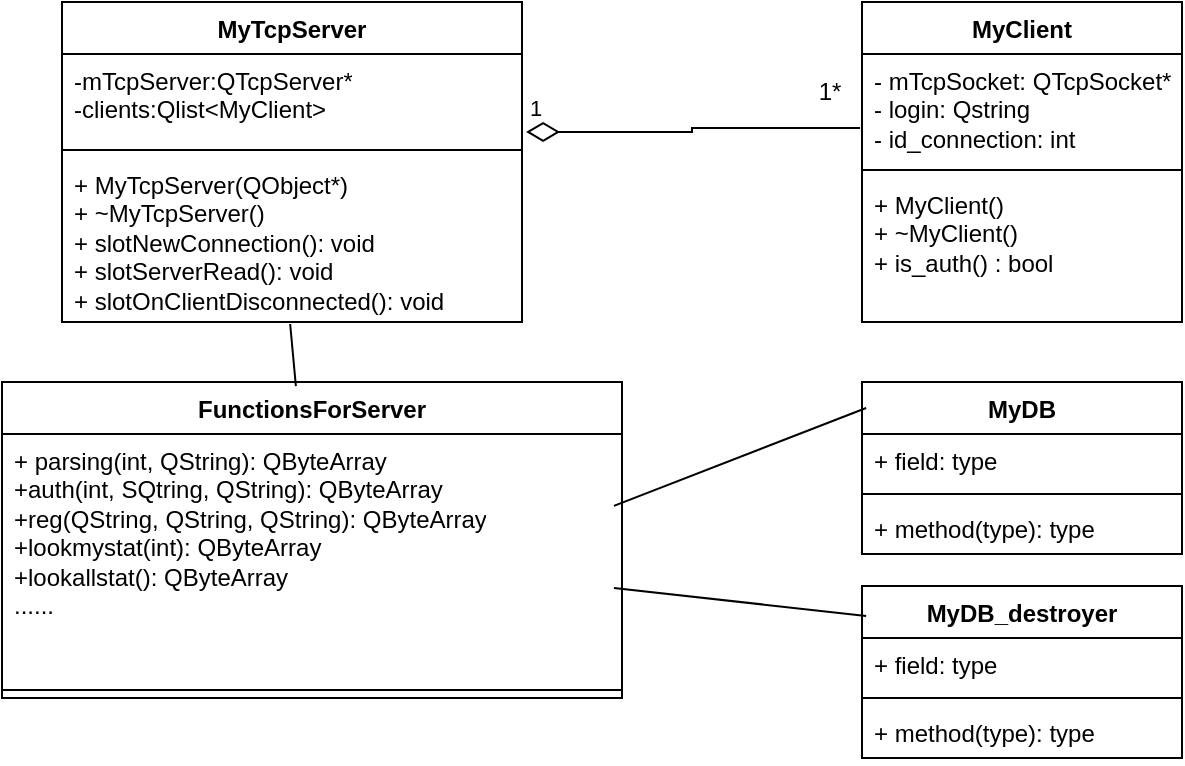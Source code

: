 <mxfile version="24.7.17">
  <diagram name="Страница — 1" id="Up9gNLLzAjlePCXjoPif">
    <mxGraphModel dx="794" dy="422" grid="1" gridSize="10" guides="1" tooltips="1" connect="1" arrows="1" fold="1" page="1" pageScale="1" pageWidth="827" pageHeight="1169" math="0" shadow="0">
      <root>
        <mxCell id="0" />
        <mxCell id="1" parent="0" />
        <mxCell id="IBt4gBRFO_1Cb4TIAhhS-2" value="MyTcpServer" style="swimlane;fontStyle=1;align=center;verticalAlign=top;childLayout=stackLayout;horizontal=1;startSize=26;horizontalStack=0;resizeParent=1;resizeParentMax=0;resizeLast=0;collapsible=1;marginBottom=0;whiteSpace=wrap;html=1;" vertex="1" parent="1">
          <mxGeometry x="60" y="10" width="230" height="160" as="geometry" />
        </mxCell>
        <mxCell id="IBt4gBRFO_1Cb4TIAhhS-3" value="&lt;div&gt;-mTcpServer:QTcpServer*&lt;/div&gt;&lt;div&gt;-clients:Qlist&amp;lt;MyClient&amp;gt;&lt;br&gt;&lt;/div&gt;" style="text;strokeColor=none;fillColor=none;align=left;verticalAlign=top;spacingLeft=4;spacingRight=4;overflow=hidden;rotatable=0;points=[[0,0.5],[1,0.5]];portConstraint=eastwest;whiteSpace=wrap;html=1;" vertex="1" parent="IBt4gBRFO_1Cb4TIAhhS-2">
          <mxGeometry y="26" width="230" height="44" as="geometry" />
        </mxCell>
        <mxCell id="IBt4gBRFO_1Cb4TIAhhS-4" value="" style="line;strokeWidth=1;fillColor=none;align=left;verticalAlign=middle;spacingTop=-1;spacingLeft=3;spacingRight=3;rotatable=0;labelPosition=right;points=[];portConstraint=eastwest;strokeColor=inherit;" vertex="1" parent="IBt4gBRFO_1Cb4TIAhhS-2">
          <mxGeometry y="70" width="230" height="8" as="geometry" />
        </mxCell>
        <mxCell id="IBt4gBRFO_1Cb4TIAhhS-5" value="&lt;div&gt;+ MyTcpServer(QObject*)&lt;/div&gt;&lt;div&gt;+ ~MyTcpServer()&lt;/div&gt;&lt;div&gt;+ slotNewConnection(): void&lt;/div&gt;&lt;div&gt;+ slotServerRead(): void&lt;/div&gt;&lt;div&gt;+ slotOnClientDisconnected(): void&lt;br&gt;&lt;/div&gt;" style="text;strokeColor=none;fillColor=none;align=left;verticalAlign=top;spacingLeft=4;spacingRight=4;overflow=hidden;rotatable=0;points=[[0,0.5],[1,0.5]];portConstraint=eastwest;whiteSpace=wrap;html=1;" vertex="1" parent="IBt4gBRFO_1Cb4TIAhhS-2">
          <mxGeometry y="78" width="230" height="82" as="geometry" />
        </mxCell>
        <mxCell id="IBt4gBRFO_1Cb4TIAhhS-6" value="MyClient" style="swimlane;fontStyle=1;align=center;verticalAlign=top;childLayout=stackLayout;horizontal=1;startSize=26;horizontalStack=0;resizeParent=1;resizeParentMax=0;resizeLast=0;collapsible=1;marginBottom=0;whiteSpace=wrap;html=1;" vertex="1" parent="1">
          <mxGeometry x="460" y="10" width="160" height="160" as="geometry" />
        </mxCell>
        <mxCell id="IBt4gBRFO_1Cb4TIAhhS-7" value="&lt;div&gt;- mTcpSocket: QTcpSocket*&lt;/div&gt;&lt;div&gt;- login: Qstring&lt;/div&gt;&lt;div&gt;- id_connection: int&lt;br&gt;&lt;/div&gt;" style="text;strokeColor=none;fillColor=none;align=left;verticalAlign=top;spacingLeft=4;spacingRight=4;overflow=hidden;rotatable=0;points=[[0,0.5],[1,0.5]];portConstraint=eastwest;whiteSpace=wrap;html=1;" vertex="1" parent="IBt4gBRFO_1Cb4TIAhhS-6">
          <mxGeometry y="26" width="160" height="54" as="geometry" />
        </mxCell>
        <mxCell id="IBt4gBRFO_1Cb4TIAhhS-8" value="" style="line;strokeWidth=1;fillColor=none;align=left;verticalAlign=middle;spacingTop=-1;spacingLeft=3;spacingRight=3;rotatable=0;labelPosition=right;points=[];portConstraint=eastwest;strokeColor=inherit;" vertex="1" parent="IBt4gBRFO_1Cb4TIAhhS-6">
          <mxGeometry y="80" width="160" height="8" as="geometry" />
        </mxCell>
        <mxCell id="IBt4gBRFO_1Cb4TIAhhS-9" value="&lt;div&gt;+ MyClient()&lt;/div&gt;&lt;div&gt;+ ~MyClient()&lt;/div&gt;&lt;div&gt;+ is_auth() : bool&lt;br&gt;&lt;/div&gt;" style="text;strokeColor=none;fillColor=none;align=left;verticalAlign=top;spacingLeft=4;spacingRight=4;overflow=hidden;rotatable=0;points=[[0,0.5],[1,0.5]];portConstraint=eastwest;whiteSpace=wrap;html=1;" vertex="1" parent="IBt4gBRFO_1Cb4TIAhhS-6">
          <mxGeometry y="88" width="160" height="72" as="geometry" />
        </mxCell>
        <mxCell id="IBt4gBRFO_1Cb4TIAhhS-10" value="FunctionsForServer" style="swimlane;fontStyle=1;align=center;verticalAlign=top;childLayout=stackLayout;horizontal=1;startSize=26;horizontalStack=0;resizeParent=1;resizeParentMax=0;resizeLast=0;collapsible=1;marginBottom=0;whiteSpace=wrap;html=1;" vertex="1" parent="1">
          <mxGeometry x="30" y="200" width="310" height="158" as="geometry" />
        </mxCell>
        <mxCell id="IBt4gBRFO_1Cb4TIAhhS-11" value="&lt;div&gt;+ parsing(int, QString): QByteArray&lt;/div&gt;&lt;div&gt;+auth(int, SQtring, QString): QByteArray&lt;/div&gt;&lt;div&gt;+reg(QString, QString, QString): QByteArray&lt;/div&gt;&lt;div&gt;+lookmystat(int): QByteArray&lt;/div&gt;&lt;div&gt;+lookallstat(): QByteArray&lt;/div&gt;&lt;div&gt;......&lt;br&gt;&lt;/div&gt;" style="text;strokeColor=none;fillColor=none;align=left;verticalAlign=top;spacingLeft=4;spacingRight=4;overflow=hidden;rotatable=0;points=[[0,0.5],[1,0.5]];portConstraint=eastwest;whiteSpace=wrap;html=1;" vertex="1" parent="IBt4gBRFO_1Cb4TIAhhS-10">
          <mxGeometry y="26" width="310" height="124" as="geometry" />
        </mxCell>
        <mxCell id="IBt4gBRFO_1Cb4TIAhhS-12" value="" style="line;strokeWidth=1;fillColor=none;align=left;verticalAlign=middle;spacingTop=-1;spacingLeft=3;spacingRight=3;rotatable=0;labelPosition=right;points=[];portConstraint=eastwest;strokeColor=inherit;" vertex="1" parent="IBt4gBRFO_1Cb4TIAhhS-10">
          <mxGeometry y="150" width="310" height="8" as="geometry" />
        </mxCell>
        <mxCell id="IBt4gBRFO_1Cb4TIAhhS-18" value="MyDB" style="swimlane;fontStyle=1;align=center;verticalAlign=top;childLayout=stackLayout;horizontal=1;startSize=26;horizontalStack=0;resizeParent=1;resizeParentMax=0;resizeLast=0;collapsible=1;marginBottom=0;whiteSpace=wrap;html=1;" vertex="1" parent="1">
          <mxGeometry x="460" y="200" width="160" height="86" as="geometry" />
        </mxCell>
        <mxCell id="IBt4gBRFO_1Cb4TIAhhS-19" value="+ field: type" style="text;strokeColor=none;fillColor=none;align=left;verticalAlign=top;spacingLeft=4;spacingRight=4;overflow=hidden;rotatable=0;points=[[0,0.5],[1,0.5]];portConstraint=eastwest;whiteSpace=wrap;html=1;" vertex="1" parent="IBt4gBRFO_1Cb4TIAhhS-18">
          <mxGeometry y="26" width="160" height="26" as="geometry" />
        </mxCell>
        <mxCell id="IBt4gBRFO_1Cb4TIAhhS-20" value="" style="line;strokeWidth=1;fillColor=none;align=left;verticalAlign=middle;spacingTop=-1;spacingLeft=3;spacingRight=3;rotatable=0;labelPosition=right;points=[];portConstraint=eastwest;strokeColor=inherit;" vertex="1" parent="IBt4gBRFO_1Cb4TIAhhS-18">
          <mxGeometry y="52" width="160" height="8" as="geometry" />
        </mxCell>
        <mxCell id="IBt4gBRFO_1Cb4TIAhhS-21" value="+ method(type): type" style="text;strokeColor=none;fillColor=none;align=left;verticalAlign=top;spacingLeft=4;spacingRight=4;overflow=hidden;rotatable=0;points=[[0,0.5],[1,0.5]];portConstraint=eastwest;whiteSpace=wrap;html=1;" vertex="1" parent="IBt4gBRFO_1Cb4TIAhhS-18">
          <mxGeometry y="60" width="160" height="26" as="geometry" />
        </mxCell>
        <mxCell id="IBt4gBRFO_1Cb4TIAhhS-22" value="MyDB_destroyer" style="swimlane;fontStyle=1;align=center;verticalAlign=top;childLayout=stackLayout;horizontal=1;startSize=26;horizontalStack=0;resizeParent=1;resizeParentMax=0;resizeLast=0;collapsible=1;marginBottom=0;whiteSpace=wrap;html=1;" vertex="1" parent="1">
          <mxGeometry x="460" y="302" width="160" height="86" as="geometry" />
        </mxCell>
        <mxCell id="IBt4gBRFO_1Cb4TIAhhS-23" value="+ field: type" style="text;strokeColor=none;fillColor=none;align=left;verticalAlign=top;spacingLeft=4;spacingRight=4;overflow=hidden;rotatable=0;points=[[0,0.5],[1,0.5]];portConstraint=eastwest;whiteSpace=wrap;html=1;" vertex="1" parent="IBt4gBRFO_1Cb4TIAhhS-22">
          <mxGeometry y="26" width="160" height="26" as="geometry" />
        </mxCell>
        <mxCell id="IBt4gBRFO_1Cb4TIAhhS-24" value="" style="line;strokeWidth=1;fillColor=none;align=left;verticalAlign=middle;spacingTop=-1;spacingLeft=3;spacingRight=3;rotatable=0;labelPosition=right;points=[];portConstraint=eastwest;strokeColor=inherit;" vertex="1" parent="IBt4gBRFO_1Cb4TIAhhS-22">
          <mxGeometry y="52" width="160" height="8" as="geometry" />
        </mxCell>
        <mxCell id="IBt4gBRFO_1Cb4TIAhhS-25" value="+ method(type): type" style="text;strokeColor=none;fillColor=none;align=left;verticalAlign=top;spacingLeft=4;spacingRight=4;overflow=hidden;rotatable=0;points=[[0,0.5],[1,0.5]];portConstraint=eastwest;whiteSpace=wrap;html=1;" vertex="1" parent="IBt4gBRFO_1Cb4TIAhhS-22">
          <mxGeometry y="60" width="160" height="26" as="geometry" />
        </mxCell>
        <mxCell id="IBt4gBRFO_1Cb4TIAhhS-29" value="1" style="endArrow=none;html=1;endSize=12;startArrow=diamondThin;startSize=14;startFill=0;edgeStyle=orthogonalEdgeStyle;align=left;verticalAlign=bottom;rounded=0;endFill=0;entryX=-0.006;entryY=0.685;entryDx=0;entryDy=0;entryPerimeter=0;exitX=1.009;exitY=0.886;exitDx=0;exitDy=0;exitPerimeter=0;" edge="1" parent="1" source="IBt4gBRFO_1Cb4TIAhhS-3" target="IBt4gBRFO_1Cb4TIAhhS-7">
          <mxGeometry x="-1" y="3" relative="1" as="geometry">
            <mxPoint x="290" y="70" as="sourcePoint" />
            <mxPoint x="450" y="70" as="targetPoint" />
          </mxGeometry>
        </mxCell>
        <mxCell id="IBt4gBRFO_1Cb4TIAhhS-31" value="" style="endArrow=none;html=1;rounded=0;entryX=0.013;entryY=0.151;entryDx=0;entryDy=0;entryPerimeter=0;exitX=0.987;exitY=0.29;exitDx=0;exitDy=0;exitPerimeter=0;" edge="1" parent="1" source="IBt4gBRFO_1Cb4TIAhhS-11" target="IBt4gBRFO_1Cb4TIAhhS-18">
          <mxGeometry width="50" height="50" relative="1" as="geometry">
            <mxPoint x="370" y="280" as="sourcePoint" />
            <mxPoint x="420" y="230" as="targetPoint" />
          </mxGeometry>
        </mxCell>
        <mxCell id="IBt4gBRFO_1Cb4TIAhhS-32" value="" style="endArrow=none;html=1;rounded=0;entryX=0.013;entryY=0.174;entryDx=0;entryDy=0;entryPerimeter=0;exitX=0.987;exitY=0.621;exitDx=0;exitDy=0;exitPerimeter=0;" edge="1" parent="1" source="IBt4gBRFO_1Cb4TIAhhS-11" target="IBt4gBRFO_1Cb4TIAhhS-22">
          <mxGeometry width="50" height="50" relative="1" as="geometry">
            <mxPoint x="370" y="330" as="sourcePoint" />
            <mxPoint x="440" y="300" as="targetPoint" />
          </mxGeometry>
        </mxCell>
        <mxCell id="IBt4gBRFO_1Cb4TIAhhS-33" value="" style="endArrow=none;html=1;rounded=0;exitX=0.474;exitY=0.013;exitDx=0;exitDy=0;exitPerimeter=0;entryX=0.496;entryY=1.012;entryDx=0;entryDy=0;entryPerimeter=0;" edge="1" parent="1" source="IBt4gBRFO_1Cb4TIAhhS-10" target="IBt4gBRFO_1Cb4TIAhhS-5">
          <mxGeometry width="50" height="50" relative="1" as="geometry">
            <mxPoint x="320" y="210" as="sourcePoint" />
            <mxPoint x="370" y="160" as="targetPoint" />
          </mxGeometry>
        </mxCell>
        <mxCell id="IBt4gBRFO_1Cb4TIAhhS-34" value="1*" style="text;html=1;align=center;verticalAlign=middle;whiteSpace=wrap;rounded=0;" vertex="1" parent="1">
          <mxGeometry x="414" y="40" width="60" height="30" as="geometry" />
        </mxCell>
      </root>
    </mxGraphModel>
  </diagram>
</mxfile>
